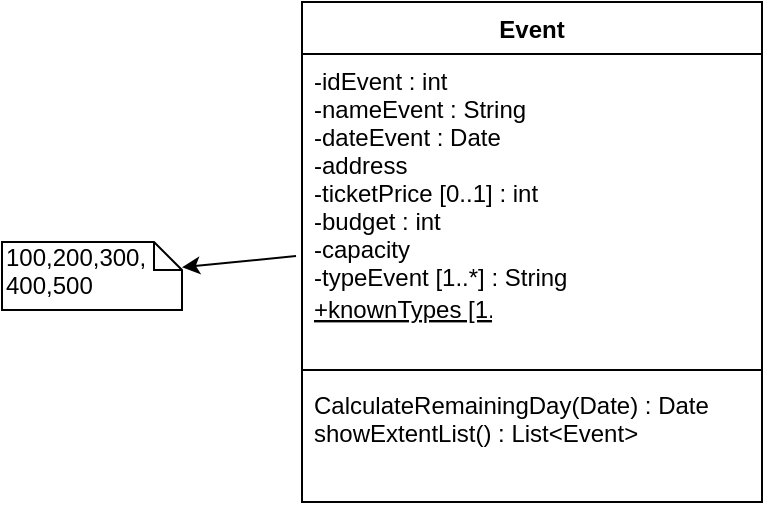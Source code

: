<mxfile version="12.9.7" type="google"><diagram id="C5RBs43oDa-KdzZeNtuy" name="Page-1"><mxGraphModel dx="868" dy="488" grid="1" gridSize="10" guides="1" tooltips="1" connect="1" arrows="1" fold="1" page="1" pageScale="1" pageWidth="827" pageHeight="1169" math="0" shadow="0"><root><mxCell id="WIyWlLk6GJQsqaUBKTNV-0"/><mxCell id="WIyWlLk6GJQsqaUBKTNV-1" parent="WIyWlLk6GJQsqaUBKTNV-0"/><mxCell id="WFPXzfenqgq5WM5iK9wq-0" value="Event" style="swimlane;fontStyle=1;align=center;verticalAlign=top;childLayout=stackLayout;horizontal=1;startSize=26;horizontalStack=0;resizeParent=1;resizeParentMax=0;resizeLast=0;collapsible=1;marginBottom=0;" vertex="1" parent="WIyWlLk6GJQsqaUBKTNV-1"><mxGeometry x="220" y="80" width="230" height="250" as="geometry"/></mxCell><mxCell id="WFPXzfenqgq5WM5iK9wq-1" value="-idEvent : int&#10;-nameEvent : String&#10;-dateEvent : Date&#10;-address&#10;-ticketPrice [0..1] : int&#10;-budget : int&#10;-capacity&#10;-typeEvent [1..*] : String&#10;" style="text;strokeColor=none;fillColor=none;align=left;verticalAlign=top;spacingLeft=4;spacingRight=4;overflow=hidden;rotatable=0;points=[[0,0.5],[1,0.5]];portConstraint=eastwest;" vertex="1" parent="WFPXzfenqgq5WM5iK9wq-0"><mxGeometry y="26" width="230" height="154" as="geometry"/></mxCell><mxCell id="WFPXzfenqgq5WM5iK9wq-2" value="" style="line;strokeWidth=1;fillColor=none;align=left;verticalAlign=middle;spacingTop=-1;spacingLeft=3;spacingRight=3;rotatable=0;labelPosition=right;points=[];portConstraint=eastwest;" vertex="1" parent="WFPXzfenqgq5WM5iK9wq-0"><mxGeometry y="180" width="230" height="8" as="geometry"/></mxCell><mxCell id="WFPXzfenqgq5WM5iK9wq-3" value="CalculateRemainingDay(Date) : Date&#10;showExtentList() : List&lt;Event&gt;" style="text;strokeColor=none;fillColor=none;align=left;verticalAlign=top;spacingLeft=4;spacingRight=4;overflow=hidden;rotatable=0;points=[[0,0.5],[1,0.5]];portConstraint=eastwest;" vertex="1" parent="WFPXzfenqgq5WM5iK9wq-0"><mxGeometry y="188" width="230" height="62" as="geometry"/></mxCell><mxCell id="WFPXzfenqgq5WM5iK9wq-6" value="+knownTypes [1..*]" style="text;strokeColor=none;fillColor=none;align=left;verticalAlign=top;spacingLeft=4;spacingRight=4;overflow=hidden;rotatable=0;points=[[0,0.5],[1,0.5]];portConstraint=eastwest;fontStyle=4" vertex="1" parent="WIyWlLk6GJQsqaUBKTNV-1"><mxGeometry x="220" y="220" width="100" height="26" as="geometry"/></mxCell><mxCell id="WFPXzfenqgq5WM5iK9wq-7" value="" style="endArrow=classic;html=1;exitX=-0.013;exitY=0.656;exitDx=0;exitDy=0;exitPerimeter=0;" edge="1" parent="WIyWlLk6GJQsqaUBKTNV-1" source="WFPXzfenqgq5WM5iK9wq-1" target="WFPXzfenqgq5WM5iK9wq-8"><mxGeometry width="50" height="50" relative="1" as="geometry"><mxPoint x="390" y="280" as="sourcePoint"/><mxPoint x="150" y="230" as="targetPoint"/></mxGeometry></mxCell><mxCell id="WFPXzfenqgq5WM5iK9wq-8" value="100,200,300,&lt;br&gt;400,500" style="shape=note;whiteSpace=wrap;html=1;size=14;verticalAlign=top;align=left;spacingTop=-6;" vertex="1" parent="WIyWlLk6GJQsqaUBKTNV-1"><mxGeometry x="70" y="200" width="90" height="34" as="geometry"/></mxCell></root></mxGraphModel></diagram></mxfile>